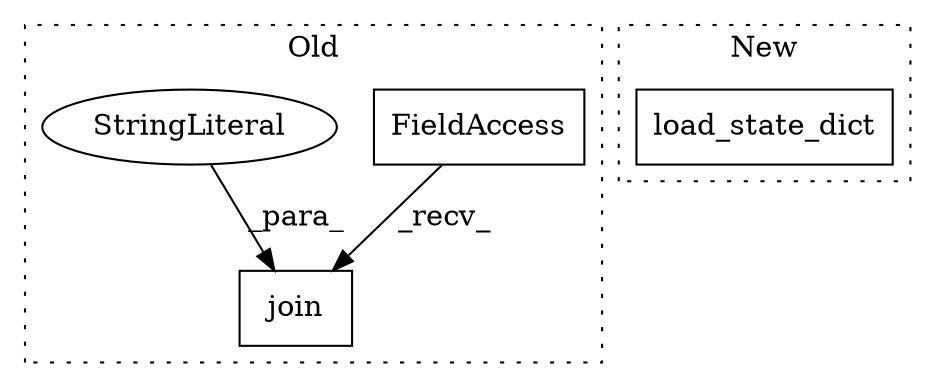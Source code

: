 digraph G {
subgraph cluster0 {
1 [label="join" a="32" s="4150,4197" l="5,1" shape="box"];
3 [label="FieldAccess" a="22" s="4142" l="7" shape="box"];
4 [label="StringLiteral" a="45" s="4185" l="12" shape="ellipse"];
label = "Old";
style="dotted";
}
subgraph cluster1 {
2 [label="load_state_dict" a="32" s="4972,5004" l="16,1" shape="box"];
label = "New";
style="dotted";
}
3 -> 1 [label="_recv_"];
4 -> 1 [label="_para_"];
}